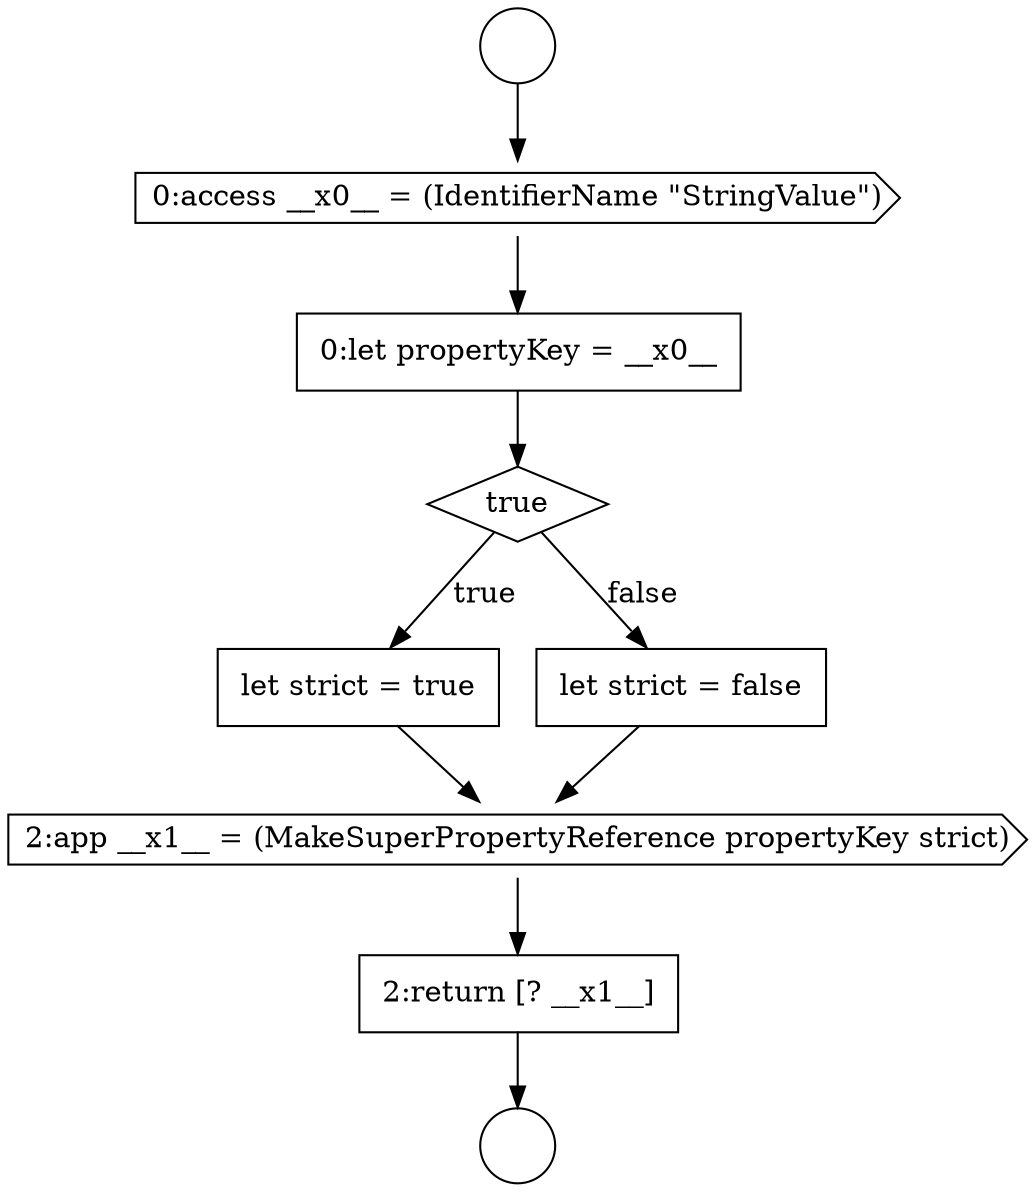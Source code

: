 digraph {
  node4015 [shape=diamond, label=<<font color="black">true</font>> color="black" fillcolor="white" style=filled]
  node4011 [shape=circle label=" " color="black" fillcolor="white" style=filled]
  node4018 [shape=cds, label=<<font color="black">2:app __x1__ = (MakeSuperPropertyReference propertyKey strict)</font>> color="black" fillcolor="white" style=filled]
  node4016 [shape=none, margin=0, label=<<font color="black">
    <table border="0" cellborder="1" cellspacing="0" cellpadding="10">
      <tr><td align="left">let strict = true</td></tr>
    </table>
  </font>> color="black" fillcolor="white" style=filled]
  node4012 [shape=circle label=" " color="black" fillcolor="white" style=filled]
  node4017 [shape=none, margin=0, label=<<font color="black">
    <table border="0" cellborder="1" cellspacing="0" cellpadding="10">
      <tr><td align="left">let strict = false</td></tr>
    </table>
  </font>> color="black" fillcolor="white" style=filled]
  node4013 [shape=cds, label=<<font color="black">0:access __x0__ = (IdentifierName &quot;StringValue&quot;)</font>> color="black" fillcolor="white" style=filled]
  node4014 [shape=none, margin=0, label=<<font color="black">
    <table border="0" cellborder="1" cellspacing="0" cellpadding="10">
      <tr><td align="left">0:let propertyKey = __x0__</td></tr>
    </table>
  </font>> color="black" fillcolor="white" style=filled]
  node4019 [shape=none, margin=0, label=<<font color="black">
    <table border="0" cellborder="1" cellspacing="0" cellpadding="10">
      <tr><td align="left">2:return [? __x1__]</td></tr>
    </table>
  </font>> color="black" fillcolor="white" style=filled]
  node4014 -> node4015 [ color="black"]
  node4015 -> node4016 [label=<<font color="black">true</font>> color="black"]
  node4015 -> node4017 [label=<<font color="black">false</font>> color="black"]
  node4017 -> node4018 [ color="black"]
  node4018 -> node4019 [ color="black"]
  node4016 -> node4018 [ color="black"]
  node4013 -> node4014 [ color="black"]
  node4011 -> node4013 [ color="black"]
  node4019 -> node4012 [ color="black"]
}
